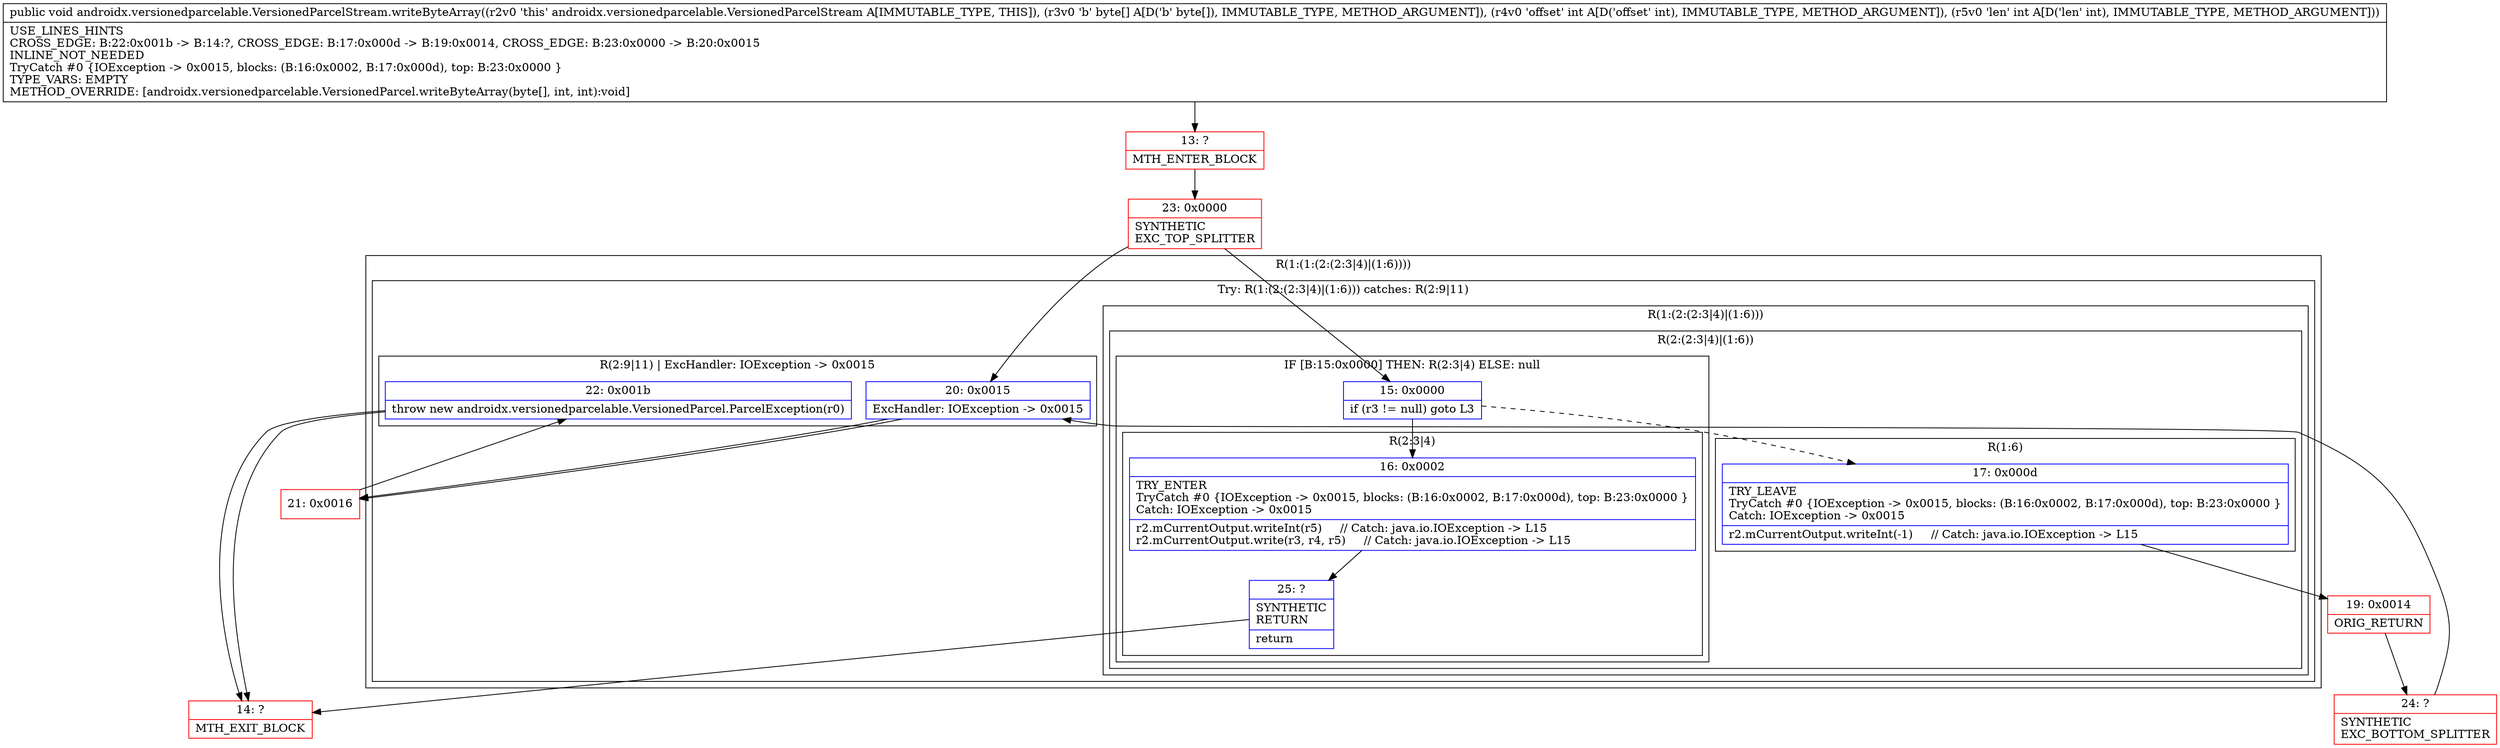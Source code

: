 digraph "CFG forandroidx.versionedparcelable.VersionedParcelStream.writeByteArray([BII)V" {
subgraph cluster_Region_1725537558 {
label = "R(1:(1:(2:(2:3|4)|(1:6))))";
node [shape=record,color=blue];
subgraph cluster_TryCatchRegion_279872353 {
label = "Try: R(1:(2:(2:3|4)|(1:6))) catches: R(2:9|11)";
node [shape=record,color=blue];
subgraph cluster_Region_1855888298 {
label = "R(1:(2:(2:3|4)|(1:6)))";
node [shape=record,color=blue];
subgraph cluster_Region_241271711 {
label = "R(2:(2:3|4)|(1:6))";
node [shape=record,color=blue];
subgraph cluster_IfRegion_612011624 {
label = "IF [B:15:0x0000] THEN: R(2:3|4) ELSE: null";
node [shape=record,color=blue];
Node_15 [shape=record,label="{15\:\ 0x0000|if (r3 != null) goto L3\l}"];
subgraph cluster_Region_1084990477 {
label = "R(2:3|4)";
node [shape=record,color=blue];
Node_16 [shape=record,label="{16\:\ 0x0002|TRY_ENTER\lTryCatch #0 \{IOException \-\> 0x0015, blocks: (B:16:0x0002, B:17:0x000d), top: B:23:0x0000 \}\lCatch: IOException \-\> 0x0015\l|r2.mCurrentOutput.writeInt(r5)     \/\/ Catch: java.io.IOException \-\> L15\lr2.mCurrentOutput.write(r3, r4, r5)     \/\/ Catch: java.io.IOException \-\> L15\l}"];
Node_25 [shape=record,label="{25\:\ ?|SYNTHETIC\lRETURN\l|return\l}"];
}
}
subgraph cluster_Region_1517433977 {
label = "R(1:6)";
node [shape=record,color=blue];
Node_17 [shape=record,label="{17\:\ 0x000d|TRY_LEAVE\lTryCatch #0 \{IOException \-\> 0x0015, blocks: (B:16:0x0002, B:17:0x000d), top: B:23:0x0000 \}\lCatch: IOException \-\> 0x0015\l|r2.mCurrentOutput.writeInt(\-1)     \/\/ Catch: java.io.IOException \-\> L15\l}"];
}
}
}
subgraph cluster_Region_1485650387 {
label = "R(2:9|11) | ExcHandler: IOException \-\> 0x0015\l";
node [shape=record,color=blue];
Node_20 [shape=record,label="{20\:\ 0x0015|ExcHandler: IOException \-\> 0x0015\l}"];
Node_22 [shape=record,label="{22\:\ 0x001b|throw new androidx.versionedparcelable.VersionedParcel.ParcelException(r0)\l}"];
}
}
}
subgraph cluster_Region_1485650387 {
label = "R(2:9|11) | ExcHandler: IOException \-\> 0x0015\l";
node [shape=record,color=blue];
Node_20 [shape=record,label="{20\:\ 0x0015|ExcHandler: IOException \-\> 0x0015\l}"];
Node_22 [shape=record,label="{22\:\ 0x001b|throw new androidx.versionedparcelable.VersionedParcel.ParcelException(r0)\l}"];
}
Node_13 [shape=record,color=red,label="{13\:\ ?|MTH_ENTER_BLOCK\l}"];
Node_23 [shape=record,color=red,label="{23\:\ 0x0000|SYNTHETIC\lEXC_TOP_SPLITTER\l}"];
Node_14 [shape=record,color=red,label="{14\:\ ?|MTH_EXIT_BLOCK\l}"];
Node_19 [shape=record,color=red,label="{19\:\ 0x0014|ORIG_RETURN\l}"];
Node_24 [shape=record,color=red,label="{24\:\ ?|SYNTHETIC\lEXC_BOTTOM_SPLITTER\l}"];
Node_21 [shape=record,color=red,label="{21\:\ 0x0016}"];
MethodNode[shape=record,label="{public void androidx.versionedparcelable.VersionedParcelStream.writeByteArray((r2v0 'this' androidx.versionedparcelable.VersionedParcelStream A[IMMUTABLE_TYPE, THIS]), (r3v0 'b' byte[] A[D('b' byte[]), IMMUTABLE_TYPE, METHOD_ARGUMENT]), (r4v0 'offset' int A[D('offset' int), IMMUTABLE_TYPE, METHOD_ARGUMENT]), (r5v0 'len' int A[D('len' int), IMMUTABLE_TYPE, METHOD_ARGUMENT]))  | USE_LINES_HINTS\lCROSS_EDGE: B:22:0x001b \-\> B:14:?, CROSS_EDGE: B:17:0x000d \-\> B:19:0x0014, CROSS_EDGE: B:23:0x0000 \-\> B:20:0x0015\lINLINE_NOT_NEEDED\lTryCatch #0 \{IOException \-\> 0x0015, blocks: (B:16:0x0002, B:17:0x000d), top: B:23:0x0000 \}\lTYPE_VARS: EMPTY\lMETHOD_OVERRIDE: [androidx.versionedparcelable.VersionedParcel.writeByteArray(byte[], int, int):void]\l}"];
MethodNode -> Node_13;Node_15 -> Node_16;
Node_15 -> Node_17[style=dashed];
Node_16 -> Node_25;
Node_25 -> Node_14;
Node_17 -> Node_19;
Node_20 -> Node_21;
Node_22 -> Node_14;
Node_20 -> Node_21;
Node_22 -> Node_14;
Node_13 -> Node_23;
Node_23 -> Node_15;
Node_23 -> Node_20;
Node_19 -> Node_24;
Node_24 -> Node_20;
Node_21 -> Node_22;
}

